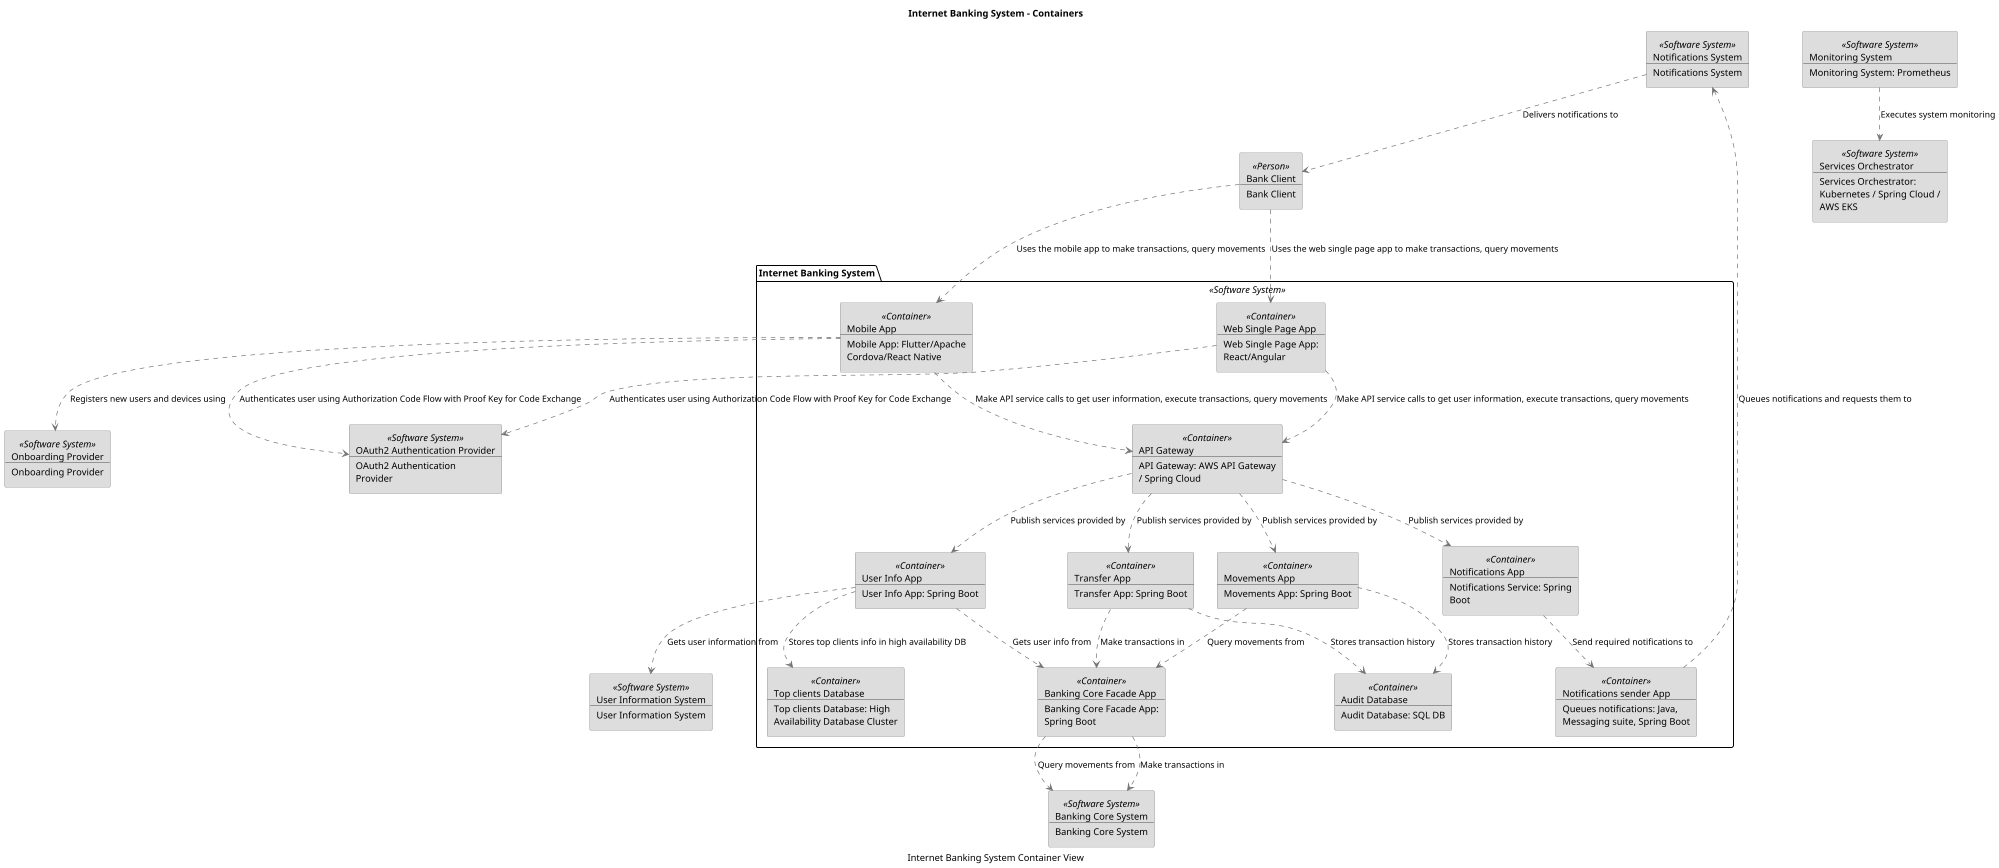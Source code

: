 @startuml(id=Internet_Banking_System_Container_View)
scale max 2000x1414
title Internet Banking System - Containers
caption Internet Banking System Container View

skinparam {
  shadowing false
  arrowColor #707070
  actorBorderColor #707070
  componentBorderColor #707070
  rectangleBorderColor #707070
  noteBackgroundColor #ffffff
  noteBorderColor #707070
}
rectangle 9 <<Person>> #dddddd [
  Bank Client
  --
  Bank Client
]
rectangle 1 <<Software System>> #dddddd [
  Banking Core System
  --
  Banking Core System
]
rectangle 8 <<Software System>> #dddddd [
  Monitoring System
  --
  Monitoring System: Prometheus
]
rectangle 3 <<Software System>> #dddddd [
  Notifications System
  --
  Notifications System
]
rectangle 5 <<Software System>> #dddddd [
  OAuth2 Authentication Provider
  --
  OAuth2 Authentication
  Provider
]
rectangle 6 <<Software System>> #dddddd [
  Onboarding Provider
  --
  Onboarding Provider
]
rectangle 7 <<Software System>> #dddddd [
  Services Orchestrator
  --
  Services Orchestrator:
  Kubernetes / Spring Cloud /
  AWS EKS
]
rectangle 2 <<Software System>> #dddddd [
  User Information System
  --
  User Information System
]
package "Internet Banking System" <<Software System>> {
  rectangle 29 <<Container>> #dddddd [
    API Gateway
    --
    API Gateway: AWS API Gateway
    / Spring Cloud
  ]
  rectangle 25 <<Container>> #dddddd [
    Audit Database
    --
    Audit Database: SQL DB
  ]
  rectangle 33 <<Container>> #dddddd [
    Banking Core Facade App
    --
    Banking Core Facade App:
    Spring Boot
  ]
  rectangle 24 <<Container>> #dddddd [
    Mobile App
    --
    Mobile App: Flutter/Apache
    Cordova/React Native
  ]
  rectangle 31 <<Container>> #dddddd [
    Movements App
    --
    Movements App: Spring Boot
  ]
  rectangle 27 <<Container>> #dddddd [
    Notifications App
    --
    Notifications Service: Spring
    Boot
  ]
  rectangle 28 <<Container>> #dddddd [
    Notifications sender App
    --
    Queues notifications: Java,
    Messaging suite, Spring Boot
  ]
  rectangle 26 <<Container>> #dddddd [
    Top clients Database
    --
    Top clients Database: High
    Availability Database Cluster
  ]
  rectangle 32 <<Container>> #dddddd [
    Transfer App
    --
    Transfer App: Spring Boot
  ]
  rectangle 30 <<Container>> #dddddd [
    User Info App
    --
    User Info App: Spring Boot
  ]
  rectangle 23 <<Container>> #dddddd [
    Web Single Page App
    --
    Web Single Page App:
    React/Angular
  ]
}
29 .[#707070].> 31 : Publish services provided by
29 .[#707070].> 27 : Publish services provided by
29 .[#707070].> 32 : Publish services provided by
29 .[#707070].> 30 : Publish services provided by
9 .[#707070].> 24 : Uses the mobile app to make transactions, query movements
9 .[#707070].> 23 : Uses the web single page app to make transactions, query movements
33 .[#707070].> 1 : Query movements from 
33 .[#707070].> 1 : Make transactions in 
24 .[#707070].> 29 : Make API service calls to get user information, execute transactions, query movements
24 .[#707070].> 5 : Authenticates user using Authorization Code Flow with Proof Key for Code Exchange
24 .[#707070].> 6 : Registers new users and devices using
8 .[#707070].> 7 : Executes system monitoring
31 .[#707070].> 25 : Stores transaction history 
31 .[#707070].> 33 : Query movements from 
27 .[#707070].> 28 : Send required notifications to
3 .[#707070].> 9 : Delivers notifications to
28 .[#707070].> 3 : Queues notifications and requests them to
32 .[#707070].> 25 : Stores transaction history 
32 .[#707070].> 33 : Make transactions in 
30 .[#707070].> 33 : Gets user info from 
30 .[#707070].> 26 : Stores top clients info in high availability DB 
30 .[#707070].> 2 : Gets user information from 
23 .[#707070].> 29 : Make API service calls to get user information, execute transactions, query movements
23 .[#707070].> 5 : Authenticates user using Authorization Code Flow with Proof Key for Code Exchange
@enduml
